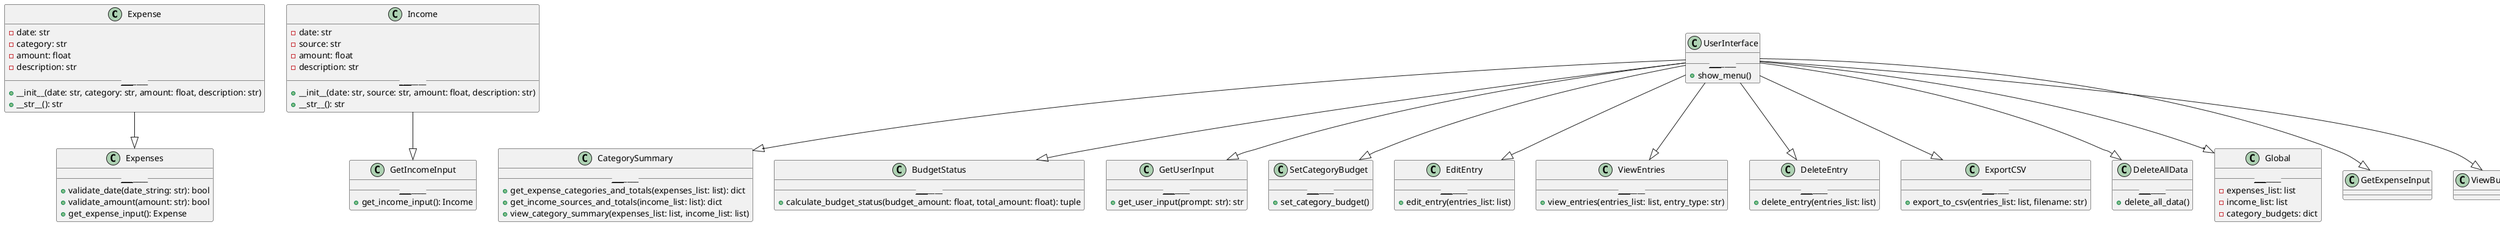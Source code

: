@startuml

class Expense {
    - date: str
    - category: str
    - amount: float
    - description: str
    _______________________
    + __init__(date: str, category: str, amount: float, description: str)
    + __str__(): str
}

class Income {
    - date: str
    - source: str
    - amount: float
    - description: str
    _______________________
    + __init__(date: str, source: str, amount: float, description: str)
    + __str__(): str
}

class CategorySummary {
    _______________________
    + get_expense_categories_and_totals(expenses_list: list): dict
    + get_income_sources_and_totals(income_list: list): dict
    + view_category_summary(expenses_list: list, income_list: list)
}

class BudgetStatus {
    _______________________
    + calculate_budget_status(budget_amount: float, total_amount: float): tuple
}

class Expenses {
    _______________________
    + validate_date(date_string: str): bool
    + validate_amount(amount: str): bool
    + get_expense_input(): Expense
}

class GetUserInput {
    _______________________
    + get_user_input(prompt: str): str
}

class GetIncomeInput {
    _______________________
    + get_income_input(): Income
}

class SetCategoryBudget {
    _______________________
    + set_category_budget()
}

class EditEntry {
    _______________________
    + edit_entry(entries_list: list)
}

class ViewEntries {
    _______________________
    + view_entries(entries_list: list, entry_type: str)
}

class DeleteEntry {
    _______________________
    + delete_entry(entries_list: list)
}

class ExportCSV {
    _______________________
    + export_to_csv(entries_list: list, filename: str)
}

class DeleteAllData {
    _______________________
    + delete_all_data()
}

class UserInterface {
    _______________________
    + show_menu()
}

class Global {
    _______________________
    - expenses_list: list
    - income_list: list
    - category_budgets: dict
}

Expense --|> Expenses
Income --|> GetIncomeInput
UserInterface --|> GetUserInput
UserInterface --|> GetExpenseInput
UserInterface --|> ViewEntries
UserInterface --|> SetCategoryBudget
UserInterface --|> EditEntry
UserInterface --|> ViewBudgetStatus
UserInterface --|> ExportCSV
UserInterface --|> DeleteEntry
UserInterface --|> DeleteAllData
UserInterface --|> CategorySummary
UserInterface --|> BudgetStatus
UserInterface --|> Global

@enduml
